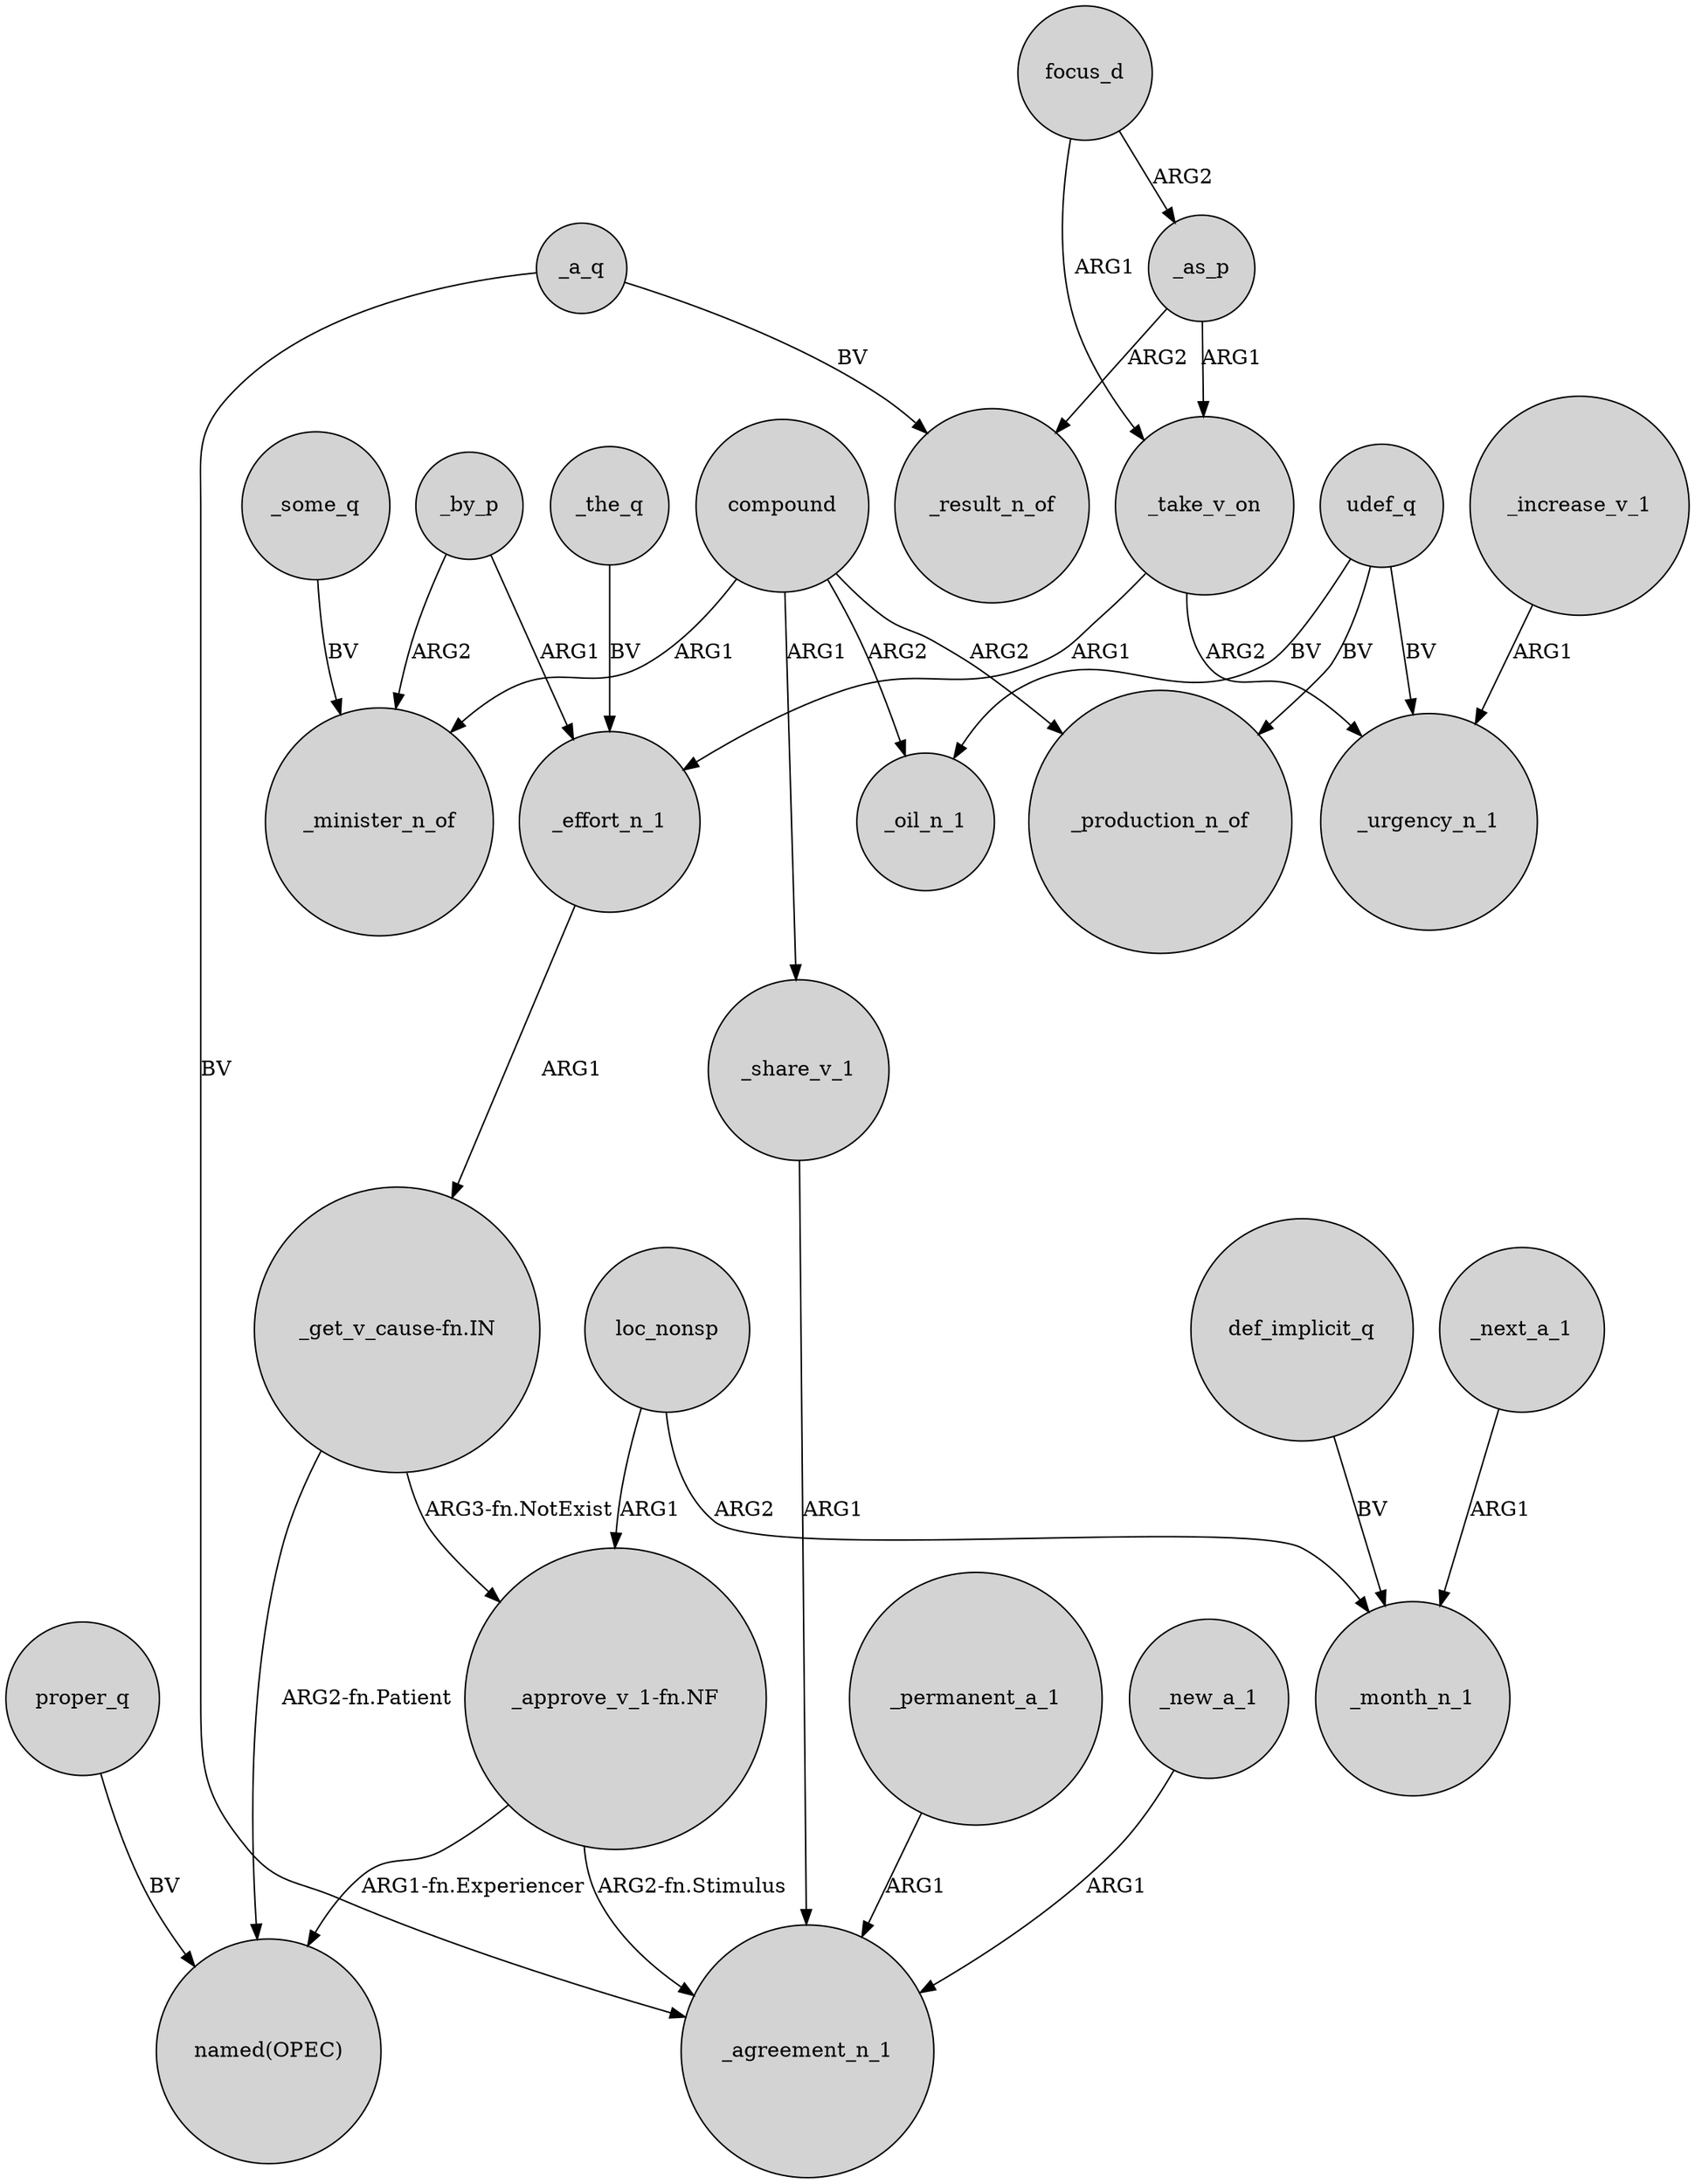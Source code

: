 digraph {
	node [shape=circle style=filled]
	udef_q -> _production_n_of [label=BV]
	focus_d -> _take_v_on [label=ARG1]
	_some_q -> _minister_n_of [label=BV]
	def_implicit_q -> _month_n_1 [label=BV]
	"_approve_v_1-fn.NF" -> _agreement_n_1 [label="ARG2-fn.Stimulus"]
	_take_v_on -> _effort_n_1 [label=ARG1]
	_the_q -> _effort_n_1 [label=BV]
	"_get_v_cause-fn.IN" -> "named(OPEC)" [label="ARG2-fn.Patient"]
	_by_p -> _effort_n_1 [label=ARG1]
	focus_d -> _as_p [label=ARG2]
	_a_q -> _result_n_of [label=BV]
	compound -> _production_n_of [label=ARG2]
	"_get_v_cause-fn.IN" -> "_approve_v_1-fn.NF" [label="ARG3-fn.NotExist"]
	"_approve_v_1-fn.NF" -> "named(OPEC)" [label="ARG1-fn.Experiencer"]
	_by_p -> _minister_n_of [label=ARG2]
	compound -> _share_v_1 [label=ARG1]
	_effort_n_1 -> "_get_v_cause-fn.IN" [label=ARG1]
	compound -> _oil_n_1 [label=ARG2]
	_as_p -> _result_n_of [label=ARG2]
	compound -> _minister_n_of [label=ARG1]
	_a_q -> _agreement_n_1 [label=BV]
	_next_a_1 -> _month_n_1 [label=ARG1]
	loc_nonsp -> "_approve_v_1-fn.NF" [label=ARG1]
	udef_q -> _oil_n_1 [label=BV]
	_as_p -> _take_v_on [label=ARG1]
	_take_v_on -> _urgency_n_1 [label=ARG2]
	_permanent_a_1 -> _agreement_n_1 [label=ARG1]
	_increase_v_1 -> _urgency_n_1 [label=ARG1]
	proper_q -> "named(OPEC)" [label=BV]
	loc_nonsp -> _month_n_1 [label=ARG2]
	_new_a_1 -> _agreement_n_1 [label=ARG1]
	_share_v_1 -> _agreement_n_1 [label=ARG1]
	udef_q -> _urgency_n_1 [label=BV]
}
